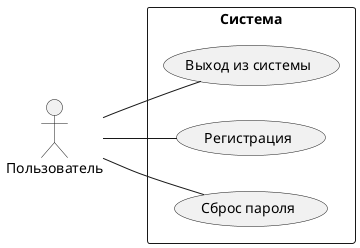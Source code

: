 @startuml
left to right direction
skinparam packageStyle rectangle
actor "Пользователь" as User
package "Система" {
    usecase "Выход из системы" as UC_Login
    usecase "Регистрация" as UC_Register
    usecase "Сброс пароля" as UC_Reset
}
User -- UC_Login
User -- UC_Register
User -- UC_Reset
@enduml